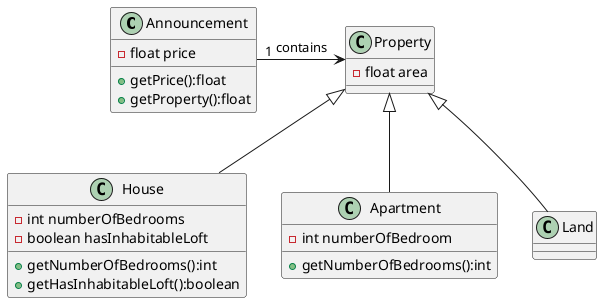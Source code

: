 @startuml
'https://plantuml.com/class-diagram



class Announcement{
-float price
+getPrice():float
+getProperty():float
}

class Property{
-float area
}
class House{
-int numberOfBedrooms
-boolean hasInhabitableLoft
+getNumberOfBedrooms():int
+getHasInhabitableLoft():boolean
}
class Apartment{
-int numberOfBedroom
+getNumberOfBedrooms():int
}
class Land{

}

Announcement "1" -> Property: contains

Property <|-- House
Property <|-- Apartment
Property <|-- Land

@enduml